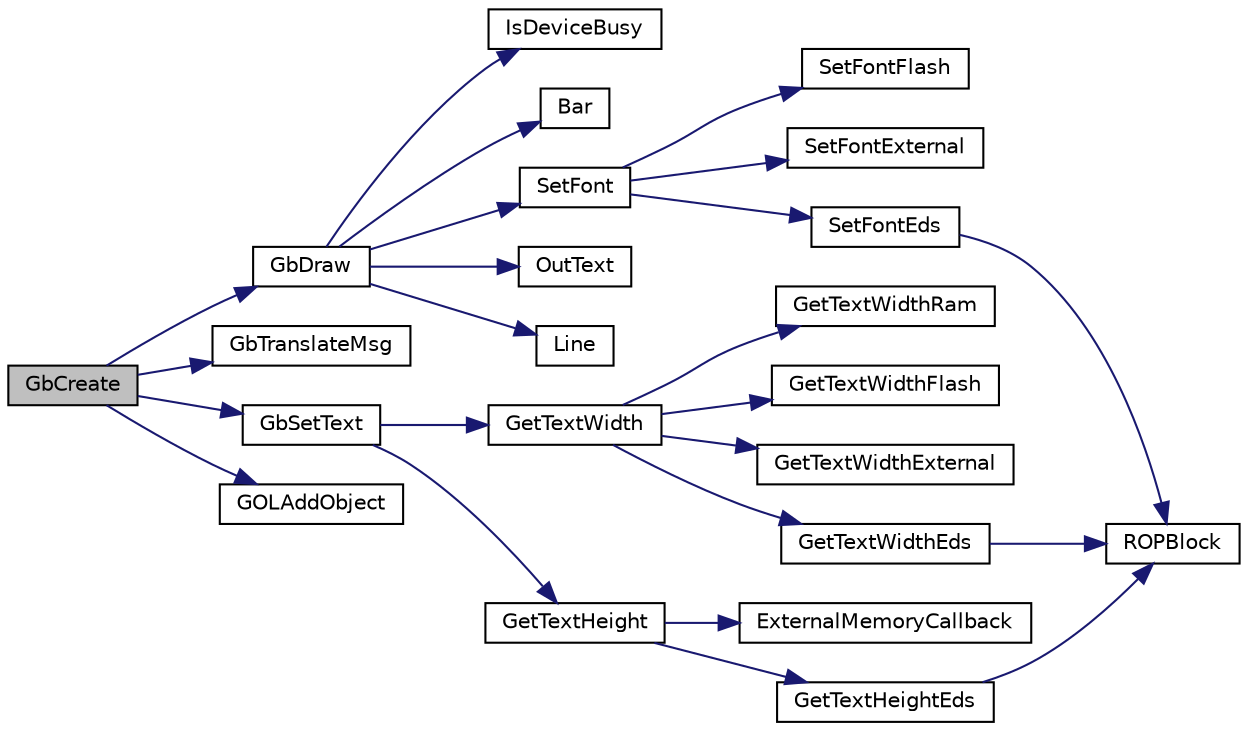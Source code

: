 digraph "GbCreate"
{
  edge [fontname="Helvetica",fontsize="10",labelfontname="Helvetica",labelfontsize="10"];
  node [fontname="Helvetica",fontsize="10",shape=record];
  rankdir="LR";
  Node1 [label="GbCreate",height=0.2,width=0.4,color="black", fillcolor="grey75", style="filled", fontcolor="black"];
  Node1 -> Node2 [color="midnightblue",fontsize="10",style="solid",fontname="Helvetica"];
  Node2 [label="GbDraw",height=0.2,width=0.4,color="black", fillcolor="white", style="filled",URL="$_group_box_8c.html#a84fe13f36303d7b376661bc85d84e96c"];
  Node2 -> Node3 [color="midnightblue",fontsize="10",style="solid",fontname="Helvetica"];
  Node3 [label="IsDeviceBusy",height=0.2,width=0.4,color="black", fillcolor="white", style="filled",URL="$drv_t_f_t001_8c.html#a0ff44afc8539dc2bfe7acc1fce987b5a"];
  Node2 -> Node4 [color="midnightblue",fontsize="10",style="solid",fontname="Helvetica"];
  Node4 [label="Bar",height=0.2,width=0.4,color="black", fillcolor="white", style="filled",URL="$drv_t_f_t001_8c.html#a1127c70a0c39d3340abc25a4bd159c90"];
  Node2 -> Node5 [color="midnightblue",fontsize="10",style="solid",fontname="Helvetica"];
  Node5 [label="SetFont",height=0.2,width=0.4,color="black", fillcolor="white", style="filled",URL="$mchp_gfx_drv_8c.html#ac7545477aa730cd4411bf167e36be4d2"];
  Node5 -> Node6 [color="midnightblue",fontsize="10",style="solid",fontname="Helvetica"];
  Node6 [label="SetFontFlash",height=0.2,width=0.4,color="black", fillcolor="white", style="filled",URL="$_primitive_8h.html#a4230e4793e9071c57632635b13730196"];
  Node5 -> Node7 [color="midnightblue",fontsize="10",style="solid",fontname="Helvetica"];
  Node7 [label="SetFontExternal",height=0.2,width=0.4,color="black", fillcolor="white", style="filled",URL="$_primitive_8h.html#a52baa956ba4ac180550899f24a1e6fd2"];
  Node5 -> Node8 [color="midnightblue",fontsize="10",style="solid",fontname="Helvetica"];
  Node8 [label="SetFontEds",height=0.2,width=0.4,color="black", fillcolor="white", style="filled",URL="$mchp_gfx_drv_8c.html#adc6b3b26e646f3f49df4d4e48ee9801d"];
  Node8 -> Node9 [color="midnightblue",fontsize="10",style="solid",fontname="Helvetica"];
  Node9 [label="ROPBlock",height=0.2,width=0.4,color="black", fillcolor="white", style="filled",URL="$mchp_gfx_drv_8c.html#a0c6cf4c2bc9ef68c22b09f6ced12e887"];
  Node2 -> Node10 [color="midnightblue",fontsize="10",style="solid",fontname="Helvetica"];
  Node10 [label="OutText",height=0.2,width=0.4,color="black", fillcolor="white", style="filled",URL="$_primitive_8h.html#a7065e54824522c9b24504ac571751e83"];
  Node2 -> Node11 [color="midnightblue",fontsize="10",style="solid",fontname="Helvetica"];
  Node11 [label="Line",height=0.2,width=0.4,color="black", fillcolor="white", style="filled",URL="$mchp_gfx_drv_8c.html#a757459f00bbfbd7d5721ab8373eab37e"];
  Node1 -> Node12 [color="midnightblue",fontsize="10",style="solid",fontname="Helvetica"];
  Node12 [label="GbTranslateMsg",height=0.2,width=0.4,color="black", fillcolor="white", style="filled",URL="$_group_box_8c.html#abb3c9ef819a441fc2887aafa005dbcbc"];
  Node1 -> Node13 [color="midnightblue",fontsize="10",style="solid",fontname="Helvetica"];
  Node13 [label="GbSetText",height=0.2,width=0.4,color="black", fillcolor="white", style="filled",URL="$_group_box_8c.html#abd18abe57aa8656da3c3a487a2e06561"];
  Node13 -> Node14 [color="midnightblue",fontsize="10",style="solid",fontname="Helvetica"];
  Node14 [label="GetTextWidth",height=0.2,width=0.4,color="black", fillcolor="white", style="filled",URL="$mchp_gfx_drv_8c.html#ada00f826fccf0d6eae990dfb2f76d3ca"];
  Node14 -> Node15 [color="midnightblue",fontsize="10",style="solid",fontname="Helvetica"];
  Node15 [label="GetTextWidthRam",height=0.2,width=0.4,color="black", fillcolor="white", style="filled",URL="$_primitive_8h.html#a62f1600b367ae296cdc25a65bc2ca0e4"];
  Node14 -> Node16 [color="midnightblue",fontsize="10",style="solid",fontname="Helvetica"];
  Node16 [label="GetTextWidthFlash",height=0.2,width=0.4,color="black", fillcolor="white", style="filled",URL="$_primitive_8h.html#a526e56458bffcda0278c6c6451292c5f"];
  Node14 -> Node17 [color="midnightblue",fontsize="10",style="solid",fontname="Helvetica"];
  Node17 [label="GetTextWidthExternal",height=0.2,width=0.4,color="black", fillcolor="white", style="filled",URL="$_primitive_8h.html#a63c9e43a06f0d8224419aec2f4befe3d"];
  Node14 -> Node18 [color="midnightblue",fontsize="10",style="solid",fontname="Helvetica"];
  Node18 [label="GetTextWidthEds",height=0.2,width=0.4,color="black", fillcolor="white", style="filled",URL="$mchp_gfx_drv_8c.html#aeb33147703305bd0c6a6e2b9cfd3aaad"];
  Node18 -> Node9 [color="midnightblue",fontsize="10",style="solid",fontname="Helvetica"];
  Node13 -> Node19 [color="midnightblue",fontsize="10",style="solid",fontname="Helvetica"];
  Node19 [label="GetTextHeight",height=0.2,width=0.4,color="black", fillcolor="white", style="filled",URL="$mchp_gfx_drv_8c.html#aa326de021b2580764f2260a7c446c9f8"];
  Node19 -> Node20 [color="midnightblue",fontsize="10",style="solid",fontname="Helvetica"];
  Node20 [label="ExternalMemoryCallback",height=0.2,width=0.4,color="black", fillcolor="white", style="filled",URL="$_primitive_8h.html#ae99cb247f7820909774ce7f4d345fc55"];
  Node19 -> Node21 [color="midnightblue",fontsize="10",style="solid",fontname="Helvetica"];
  Node21 [label="GetTextHeightEds",height=0.2,width=0.4,color="black", fillcolor="white", style="filled",URL="$mchp_gfx_drv_8c.html#a6e223656c7d8e1bd5dade22d0b56de82"];
  Node21 -> Node9 [color="midnightblue",fontsize="10",style="solid",fontname="Helvetica"];
  Node1 -> Node22 [color="midnightblue",fontsize="10",style="solid",fontname="Helvetica"];
  Node22 [label="GOLAddObject",height=0.2,width=0.4,color="black", fillcolor="white", style="filled",URL="$_g_o_l_8c.html#a94aae51b11bd0c190e5a4abed26658f7"];
}
